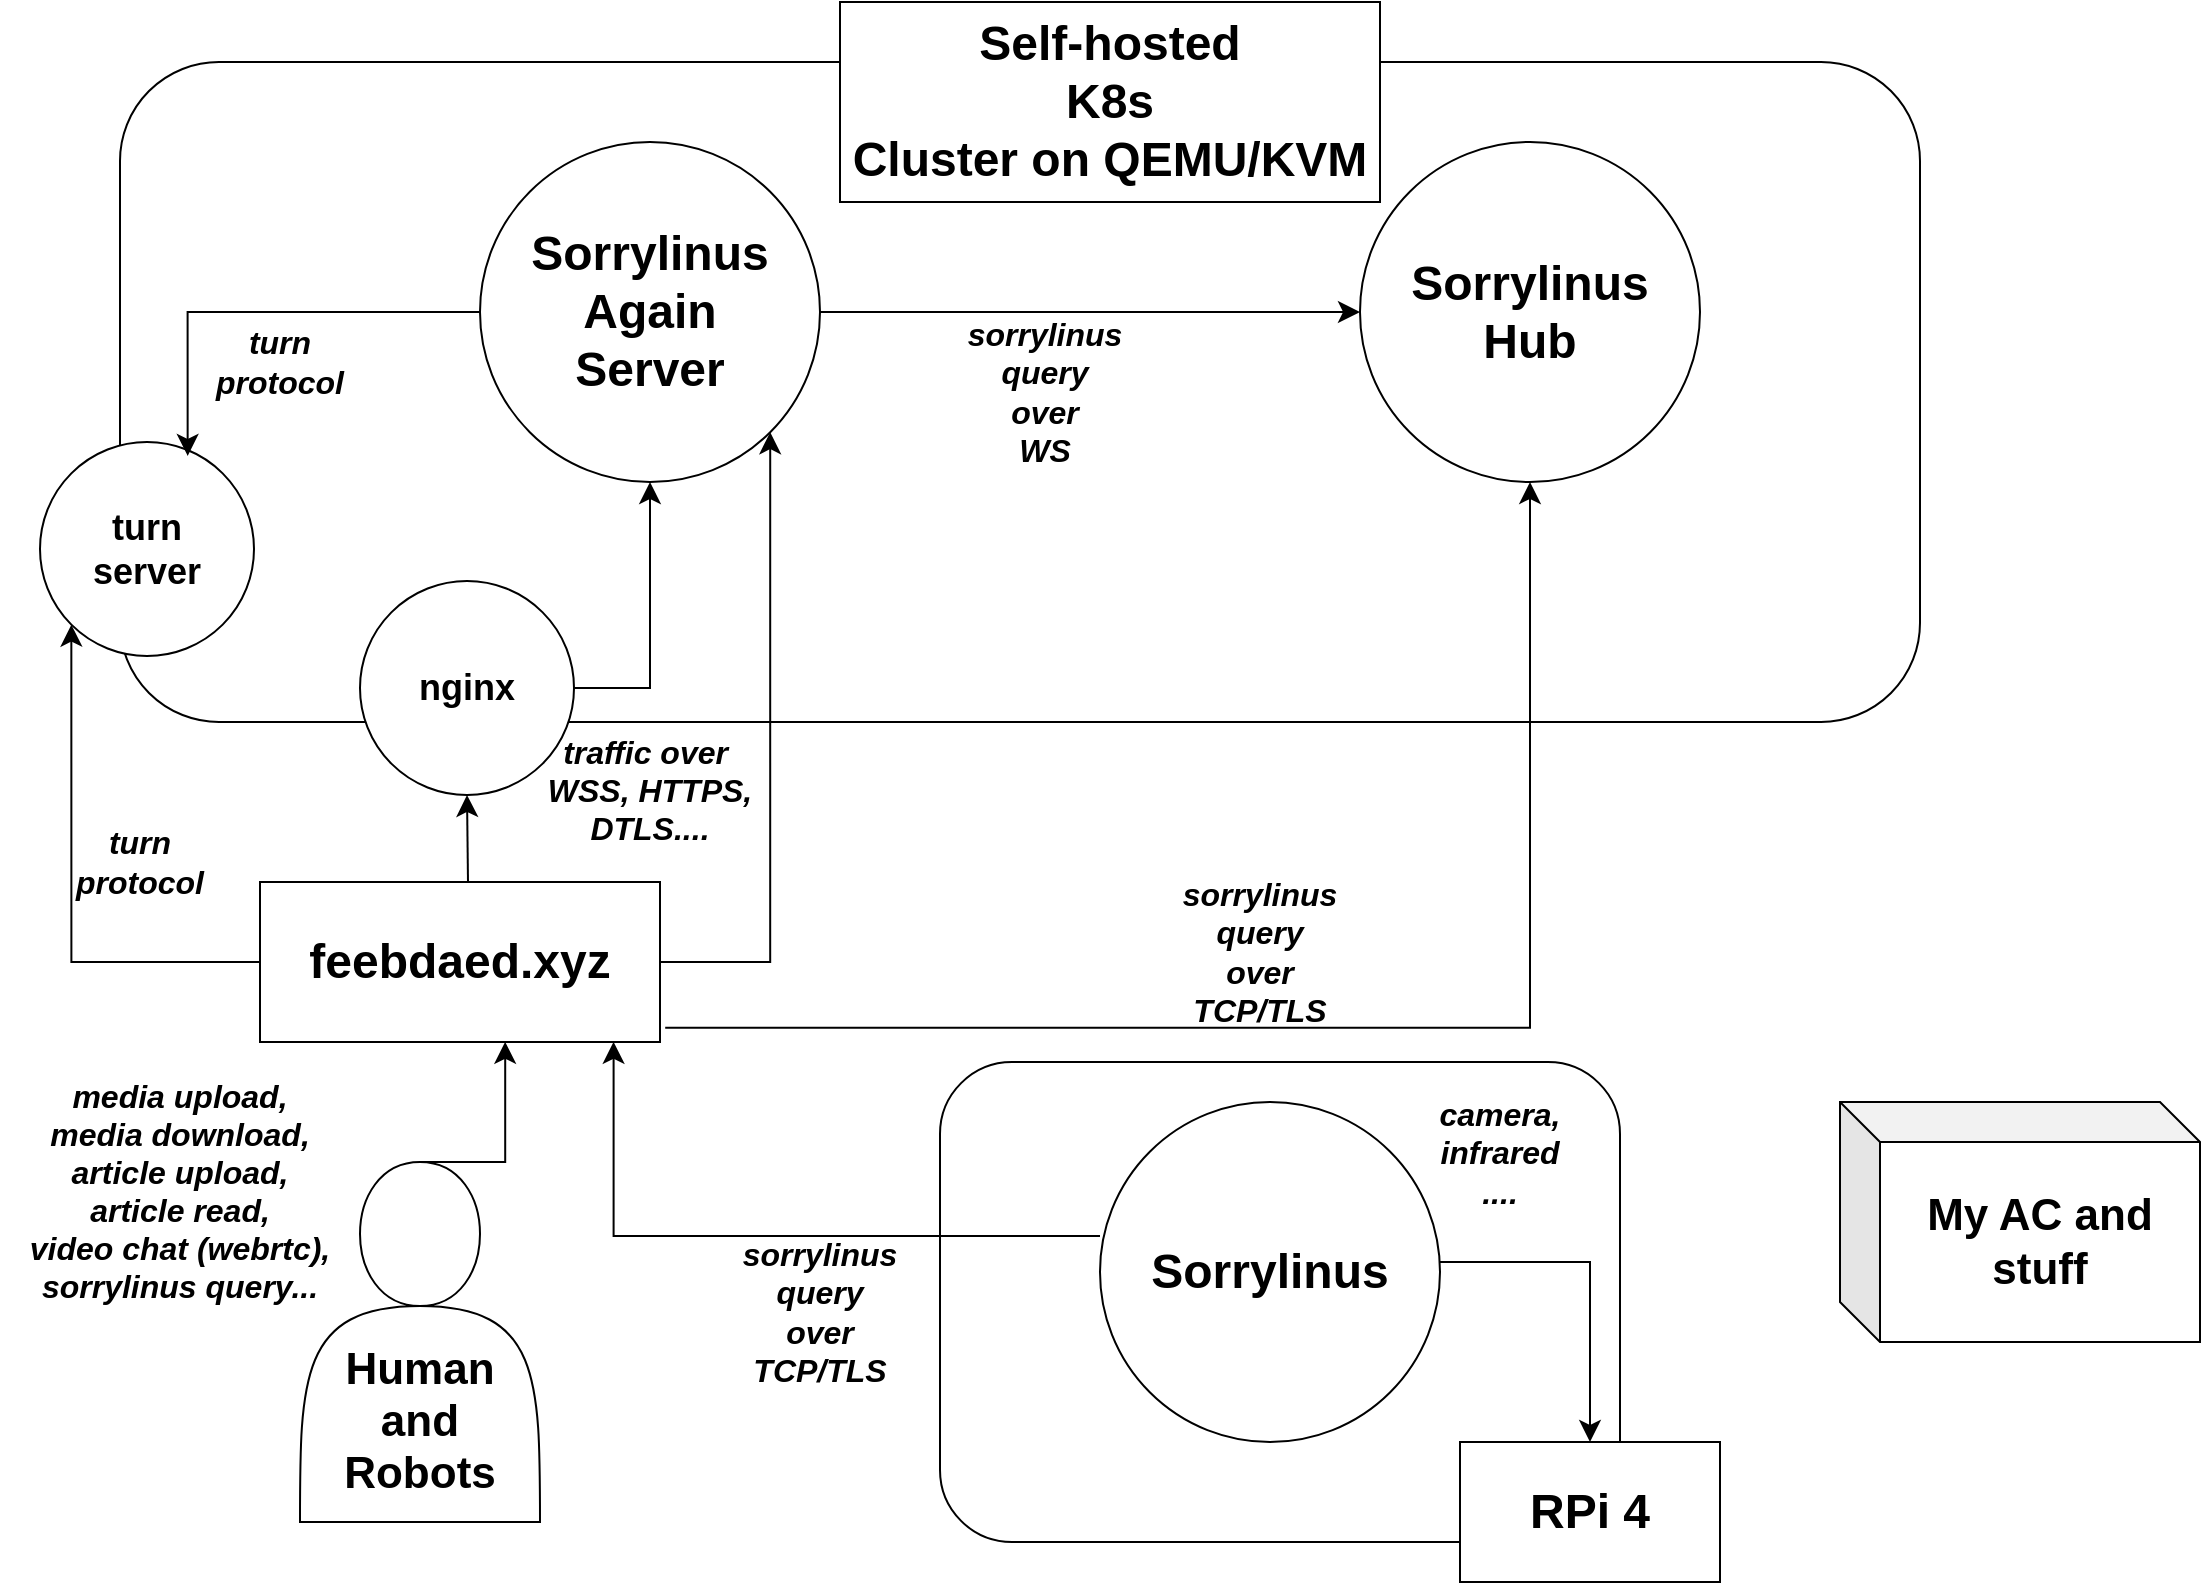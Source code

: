 <mxfile version="24.7.5">
  <diagram name="Page-1" id="dYfGVJWsMYug4irtBKh2">
    <mxGraphModel dx="1364" dy="759" grid="1" gridSize="10" guides="1" tooltips="1" connect="1" arrows="1" fold="1" page="1" pageScale="1" pageWidth="1169" pageHeight="827" math="0" shadow="0">
      <root>
        <mxCell id="0" />
        <mxCell id="1" parent="0" />
        <mxCell id="_5JMlsC5I_FKe8GCmVyE-21" value="" style="rounded=1;whiteSpace=wrap;html=1;" parent="1" vertex="1">
          <mxGeometry x="490" y="550" width="340" height="240" as="geometry" />
        </mxCell>
        <mxCell id="_5JMlsC5I_FKe8GCmVyE-4" value="" style="rounded=1;whiteSpace=wrap;html=1;" parent="1" vertex="1">
          <mxGeometry x="80" y="50" width="900" height="330" as="geometry" />
        </mxCell>
        <mxCell id="_5JMlsC5I_FKe8GCmVyE-1" value="Sorrylinus&lt;div&gt;Again&lt;/div&gt;&lt;div&gt;Server&lt;/div&gt;" style="ellipse;whiteSpace=wrap;html=1;aspect=fixed;fontStyle=1;fontSize=24;" parent="1" vertex="1">
          <mxGeometry x="260" y="90" width="170" height="170" as="geometry" />
        </mxCell>
        <mxCell id="_5JMlsC5I_FKe8GCmVyE-2" value="Sorrylinus&lt;div&gt;Hub&lt;/div&gt;" style="ellipse;whiteSpace=wrap;html=1;aspect=fixed;fontStyle=1;fontSize=24;" parent="1" vertex="1">
          <mxGeometry x="700" y="90" width="170" height="170" as="geometry" />
        </mxCell>
        <mxCell id="_5JMlsC5I_FKe8GCmVyE-3" value="Sorrylinus" style="ellipse;whiteSpace=wrap;html=1;aspect=fixed;fontStyle=1;fontSize=24;" parent="1" vertex="1">
          <mxGeometry x="570" y="570" width="170" height="170" as="geometry" />
        </mxCell>
        <mxCell id="_5JMlsC5I_FKe8GCmVyE-6" value="&lt;div&gt;&lt;br&gt;&lt;/div&gt;&lt;div&gt;&lt;br&gt;&lt;/div&gt;&lt;div&gt;&lt;br&gt;&lt;/div&gt;Human&lt;div&gt;and&lt;/div&gt;&lt;div&gt;Robots&lt;/div&gt;" style="shape=actor;whiteSpace=wrap;html=1;fontStyle=1;fontSize=22;" parent="1" vertex="1">
          <mxGeometry x="170" y="600" width="120" height="180" as="geometry" />
        </mxCell>
        <mxCell id="_5JMlsC5I_FKe8GCmVyE-8" value="My AC and stuff" style="shape=cube;whiteSpace=wrap;html=1;boundedLbl=1;backgroundOutline=1;darkOpacity=0.05;darkOpacity2=0.1;fontStyle=1;fontSize=22;" parent="1" vertex="1">
          <mxGeometry x="940" y="570" width="180" height="120" as="geometry" />
        </mxCell>
        <mxCell id="_5JMlsC5I_FKe8GCmVyE-9" value="Self-hosted&lt;div&gt;K8s&lt;/div&gt;&lt;div&gt;Cluster on QEMU/KVM&lt;/div&gt;" style="rounded=0;whiteSpace=wrap;html=1;fontStyle=1;fontSize=24;" parent="1" vertex="1">
          <mxGeometry x="440" y="20" width="270" height="100" as="geometry" />
        </mxCell>
        <mxCell id="_5JMlsC5I_FKe8GCmVyE-10" value="feebdaed.xyz" style="rounded=0;whiteSpace=wrap;html=1;fontStyle=1;fontSize=24;" parent="1" vertex="1">
          <mxGeometry x="150" y="460" width="200" height="80" as="geometry" />
        </mxCell>
        <mxCell id="_5JMlsC5I_FKe8GCmVyE-11" value="" style="edgeStyle=segmentEdgeStyle;endArrow=classic;html=1;curved=0;rounded=0;endSize=8;startSize=8;exitX=0.5;exitY=0;exitDx=0;exitDy=0;entryX=0.613;entryY=0.999;entryDx=0;entryDy=0;entryPerimeter=0;" parent="1" source="_5JMlsC5I_FKe8GCmVyE-6" target="_5JMlsC5I_FKe8GCmVyE-10" edge="1">
          <mxGeometry width="50" height="50" relative="1" as="geometry">
            <mxPoint x="600" y="550" as="sourcePoint" />
            <mxPoint x="650" y="500" as="targetPoint" />
          </mxGeometry>
        </mxCell>
        <mxCell id="_5JMlsC5I_FKe8GCmVyE-12" value="" style="edgeStyle=segmentEdgeStyle;endArrow=classic;html=1;curved=0;rounded=0;endSize=8;startSize=8;exitX=1;exitY=0.5;exitDx=0;exitDy=0;entryX=1;entryY=1;entryDx=0;entryDy=0;" parent="1" source="_5JMlsC5I_FKe8GCmVyE-10" target="_5JMlsC5I_FKe8GCmVyE-1" edge="1">
          <mxGeometry width="50" height="50" relative="1" as="geometry">
            <mxPoint x="600" y="550" as="sourcePoint" />
            <mxPoint x="650" y="500" as="targetPoint" />
          </mxGeometry>
        </mxCell>
        <mxCell id="_5JMlsC5I_FKe8GCmVyE-13" value="nginx" style="ellipse;whiteSpace=wrap;html=1;aspect=fixed;fontStyle=1;fontSize=18;" parent="1" vertex="1">
          <mxGeometry x="200" y="309.5" width="107" height="107" as="geometry" />
        </mxCell>
        <mxCell id="_5JMlsC5I_FKe8GCmVyE-14" value="turn&lt;div&gt;server&lt;/div&gt;" style="ellipse;whiteSpace=wrap;html=1;aspect=fixed;fontStyle=1;fontSize=18;" parent="1" vertex="1">
          <mxGeometry x="40" y="240" width="107" height="107" as="geometry" />
        </mxCell>
        <mxCell id="_5JMlsC5I_FKe8GCmVyE-15" value="" style="edgeStyle=segmentEdgeStyle;endArrow=classic;html=1;curved=0;rounded=0;endSize=8;startSize=8;entryX=0.5;entryY=1;entryDx=0;entryDy=0;" parent="1" target="_5JMlsC5I_FKe8GCmVyE-13" edge="1">
          <mxGeometry width="50" height="50" relative="1" as="geometry">
            <mxPoint x="254" y="460" as="sourcePoint" />
            <mxPoint x="650" y="360" as="targetPoint" />
          </mxGeometry>
        </mxCell>
        <mxCell id="_5JMlsC5I_FKe8GCmVyE-16" value="" style="edgeStyle=segmentEdgeStyle;endArrow=classic;html=1;curved=0;rounded=0;endSize=8;startSize=8;entryX=0;entryY=1;entryDx=0;entryDy=0;exitX=0;exitY=0.5;exitDx=0;exitDy=0;" parent="1" source="_5JMlsC5I_FKe8GCmVyE-10" target="_5JMlsC5I_FKe8GCmVyE-14" edge="1">
          <mxGeometry width="50" height="50" relative="1" as="geometry">
            <mxPoint x="600" y="410" as="sourcePoint" />
            <mxPoint x="650" y="360" as="targetPoint" />
          </mxGeometry>
        </mxCell>
        <mxCell id="_5JMlsC5I_FKe8GCmVyE-17" value="" style="edgeStyle=segmentEdgeStyle;endArrow=classic;html=1;curved=0;rounded=0;endSize=8;startSize=8;entryX=0.884;entryY=0.999;entryDx=0;entryDy=0;entryPerimeter=0;" parent="1" target="_5JMlsC5I_FKe8GCmVyE-10" edge="1">
          <mxGeometry width="50" height="50" relative="1" as="geometry">
            <mxPoint x="570" y="637" as="sourcePoint" />
            <mxPoint x="650" y="360" as="targetPoint" />
          </mxGeometry>
        </mxCell>
        <mxCell id="_5JMlsC5I_FKe8GCmVyE-18" value="" style="edgeStyle=segmentEdgeStyle;endArrow=classic;html=1;curved=0;rounded=0;endSize=8;startSize=8;exitX=1.013;exitY=0.911;exitDx=0;exitDy=0;exitPerimeter=0;entryX=0.5;entryY=1;entryDx=0;entryDy=0;" parent="1" source="_5JMlsC5I_FKe8GCmVyE-10" target="_5JMlsC5I_FKe8GCmVyE-2" edge="1">
          <mxGeometry width="50" height="50" relative="1" as="geometry">
            <mxPoint x="600" y="410" as="sourcePoint" />
            <mxPoint x="650" y="360" as="targetPoint" />
          </mxGeometry>
        </mxCell>
        <mxCell id="_5JMlsC5I_FKe8GCmVyE-19" value="" style="edgeStyle=segmentEdgeStyle;endArrow=classic;html=1;curved=0;rounded=0;endSize=8;startSize=8;" parent="1" source="_5JMlsC5I_FKe8GCmVyE-13" target="_5JMlsC5I_FKe8GCmVyE-1" edge="1">
          <mxGeometry width="50" height="50" relative="1" as="geometry">
            <mxPoint x="600" y="410" as="sourcePoint" />
            <mxPoint x="650" y="360" as="targetPoint" />
          </mxGeometry>
        </mxCell>
        <mxCell id="_5JMlsC5I_FKe8GCmVyE-20" value="" style="edgeStyle=segmentEdgeStyle;endArrow=classic;html=1;curved=0;rounded=0;endSize=8;startSize=8;" parent="1" source="_5JMlsC5I_FKe8GCmVyE-1" target="_5JMlsC5I_FKe8GCmVyE-2" edge="1">
          <mxGeometry width="50" height="50" relative="1" as="geometry">
            <mxPoint x="600" y="410" as="sourcePoint" />
            <mxPoint x="650" y="360" as="targetPoint" />
          </mxGeometry>
        </mxCell>
        <mxCell id="_5JMlsC5I_FKe8GCmVyE-22" value="RPi 4" style="rounded=0;whiteSpace=wrap;html=1;fontStyle=1;fontSize=24;" parent="1" vertex="1">
          <mxGeometry x="750" y="740" width="130" height="70" as="geometry" />
        </mxCell>
        <mxCell id="_5JMlsC5I_FKe8GCmVyE-23" value="" style="edgeStyle=segmentEdgeStyle;endArrow=classic;html=1;curved=0;rounded=0;endSize=8;startSize=8;entryX=0.69;entryY=0.065;entryDx=0;entryDy=0;entryPerimeter=0;" parent="1" source="_5JMlsC5I_FKe8GCmVyE-1" target="_5JMlsC5I_FKe8GCmVyE-14" edge="1">
          <mxGeometry width="50" height="50" relative="1" as="geometry">
            <mxPoint x="600" y="410" as="sourcePoint" />
            <mxPoint x="650" y="360" as="targetPoint" />
          </mxGeometry>
        </mxCell>
        <mxCell id="_5JMlsC5I_FKe8GCmVyE-24" value="sorrylinus&lt;div&gt;query&lt;/div&gt;&lt;div&gt;over&lt;/div&gt;&lt;div&gt;TCP/TLS&lt;/div&gt;" style="text;html=1;align=center;verticalAlign=middle;whiteSpace=wrap;rounded=0;fontStyle=3;fontSize=16;" parent="1" vertex="1">
          <mxGeometry x="620" y="480" width="60" height="30" as="geometry" />
        </mxCell>
        <mxCell id="_5JMlsC5I_FKe8GCmVyE-25" value="sorrylinus&lt;div&gt;query&lt;/div&gt;&lt;div&gt;over&lt;/div&gt;&lt;div&gt;TCP/TLS&lt;/div&gt;" style="text;html=1;align=center;verticalAlign=middle;whiteSpace=wrap;rounded=0;fontStyle=3;fontSize=16;" parent="1" vertex="1">
          <mxGeometry x="400" y="660" width="60" height="30" as="geometry" />
        </mxCell>
        <mxCell id="_5JMlsC5I_FKe8GCmVyE-26" value="sorrylinus&lt;div&gt;query&lt;/div&gt;&lt;div&gt;over&lt;/div&gt;&lt;div&gt;WS&lt;/div&gt;" style="text;html=1;align=center;verticalAlign=middle;whiteSpace=wrap;rounded=0;fontStyle=3;fontSize=16;" parent="1" vertex="1">
          <mxGeometry x="480" y="200" width="125" height="30" as="geometry" />
        </mxCell>
        <mxCell id="_5JMlsC5I_FKe8GCmVyE-27" value="&lt;div&gt;traffic over&amp;nbsp;&lt;/div&gt;&lt;div&gt;WSS, HTTPS,&lt;/div&gt;&lt;div&gt;DTLS....&lt;/div&gt;" style="text;html=1;align=center;verticalAlign=middle;whiteSpace=wrap;rounded=0;fontStyle=3;fontSize=16;" parent="1" vertex="1">
          <mxGeometry x="280" y="399" width="130" height="30" as="geometry" />
        </mxCell>
        <mxCell id="_5JMlsC5I_FKe8GCmVyE-28" value="" style="edgeStyle=segmentEdgeStyle;endArrow=classic;html=1;curved=0;rounded=0;endSize=8;startSize=8;" parent="1" target="_5JMlsC5I_FKe8GCmVyE-22" edge="1">
          <mxGeometry width="50" height="50" relative="1" as="geometry">
            <mxPoint x="740" y="650" as="sourcePoint" />
            <mxPoint x="790" y="600" as="targetPoint" />
          </mxGeometry>
        </mxCell>
        <mxCell id="_5JMlsC5I_FKe8GCmVyE-29" value="camera,&lt;div&gt;infrared ....&lt;/div&gt;&lt;div&gt;&lt;br&gt;&lt;/div&gt;" style="text;html=1;align=center;verticalAlign=middle;whiteSpace=wrap;rounded=0;fontStyle=3;fontSize=16;" parent="1" vertex="1">
          <mxGeometry x="740" y="590" width="60" height="30" as="geometry" />
        </mxCell>
        <mxCell id="K_yBKHjQXvhA4XysIEZE-1" value="&lt;div&gt;turn&lt;/div&gt;&lt;div&gt;protocol&lt;/div&gt;" style="text;html=1;align=center;verticalAlign=middle;whiteSpace=wrap;rounded=0;fontStyle=3;fontSize=16;" vertex="1" parent="1">
          <mxGeometry x="60" y="440" width="60" height="20" as="geometry" />
        </mxCell>
        <mxCell id="K_yBKHjQXvhA4XysIEZE-2" value="&lt;div&gt;turn&lt;/div&gt;&lt;div&gt;protocol&lt;/div&gt;" style="text;html=1;align=center;verticalAlign=middle;whiteSpace=wrap;rounded=0;fontStyle=3;fontSize=16;" vertex="1" parent="1">
          <mxGeometry x="130" y="190" width="60" height="20" as="geometry" />
        </mxCell>
        <mxCell id="K_yBKHjQXvhA4XysIEZE-3" value="&lt;div&gt;&lt;br&gt;&lt;/div&gt;&lt;div&gt;media upload,&lt;/div&gt;&lt;div&gt;media download,&lt;/div&gt;&lt;div&gt;article upload,&lt;/div&gt;&lt;div&gt;article read,&lt;/div&gt;&lt;div&gt;video chat (webrtc),&lt;/div&gt;&lt;div&gt;sorrylinus query...&lt;/div&gt;" style="text;html=1;align=center;verticalAlign=middle;whiteSpace=wrap;rounded=0;fontStyle=3;fontSize=16;" vertex="1" parent="1">
          <mxGeometry x="20" y="590" width="180" height="30" as="geometry" />
        </mxCell>
      </root>
    </mxGraphModel>
  </diagram>
</mxfile>
